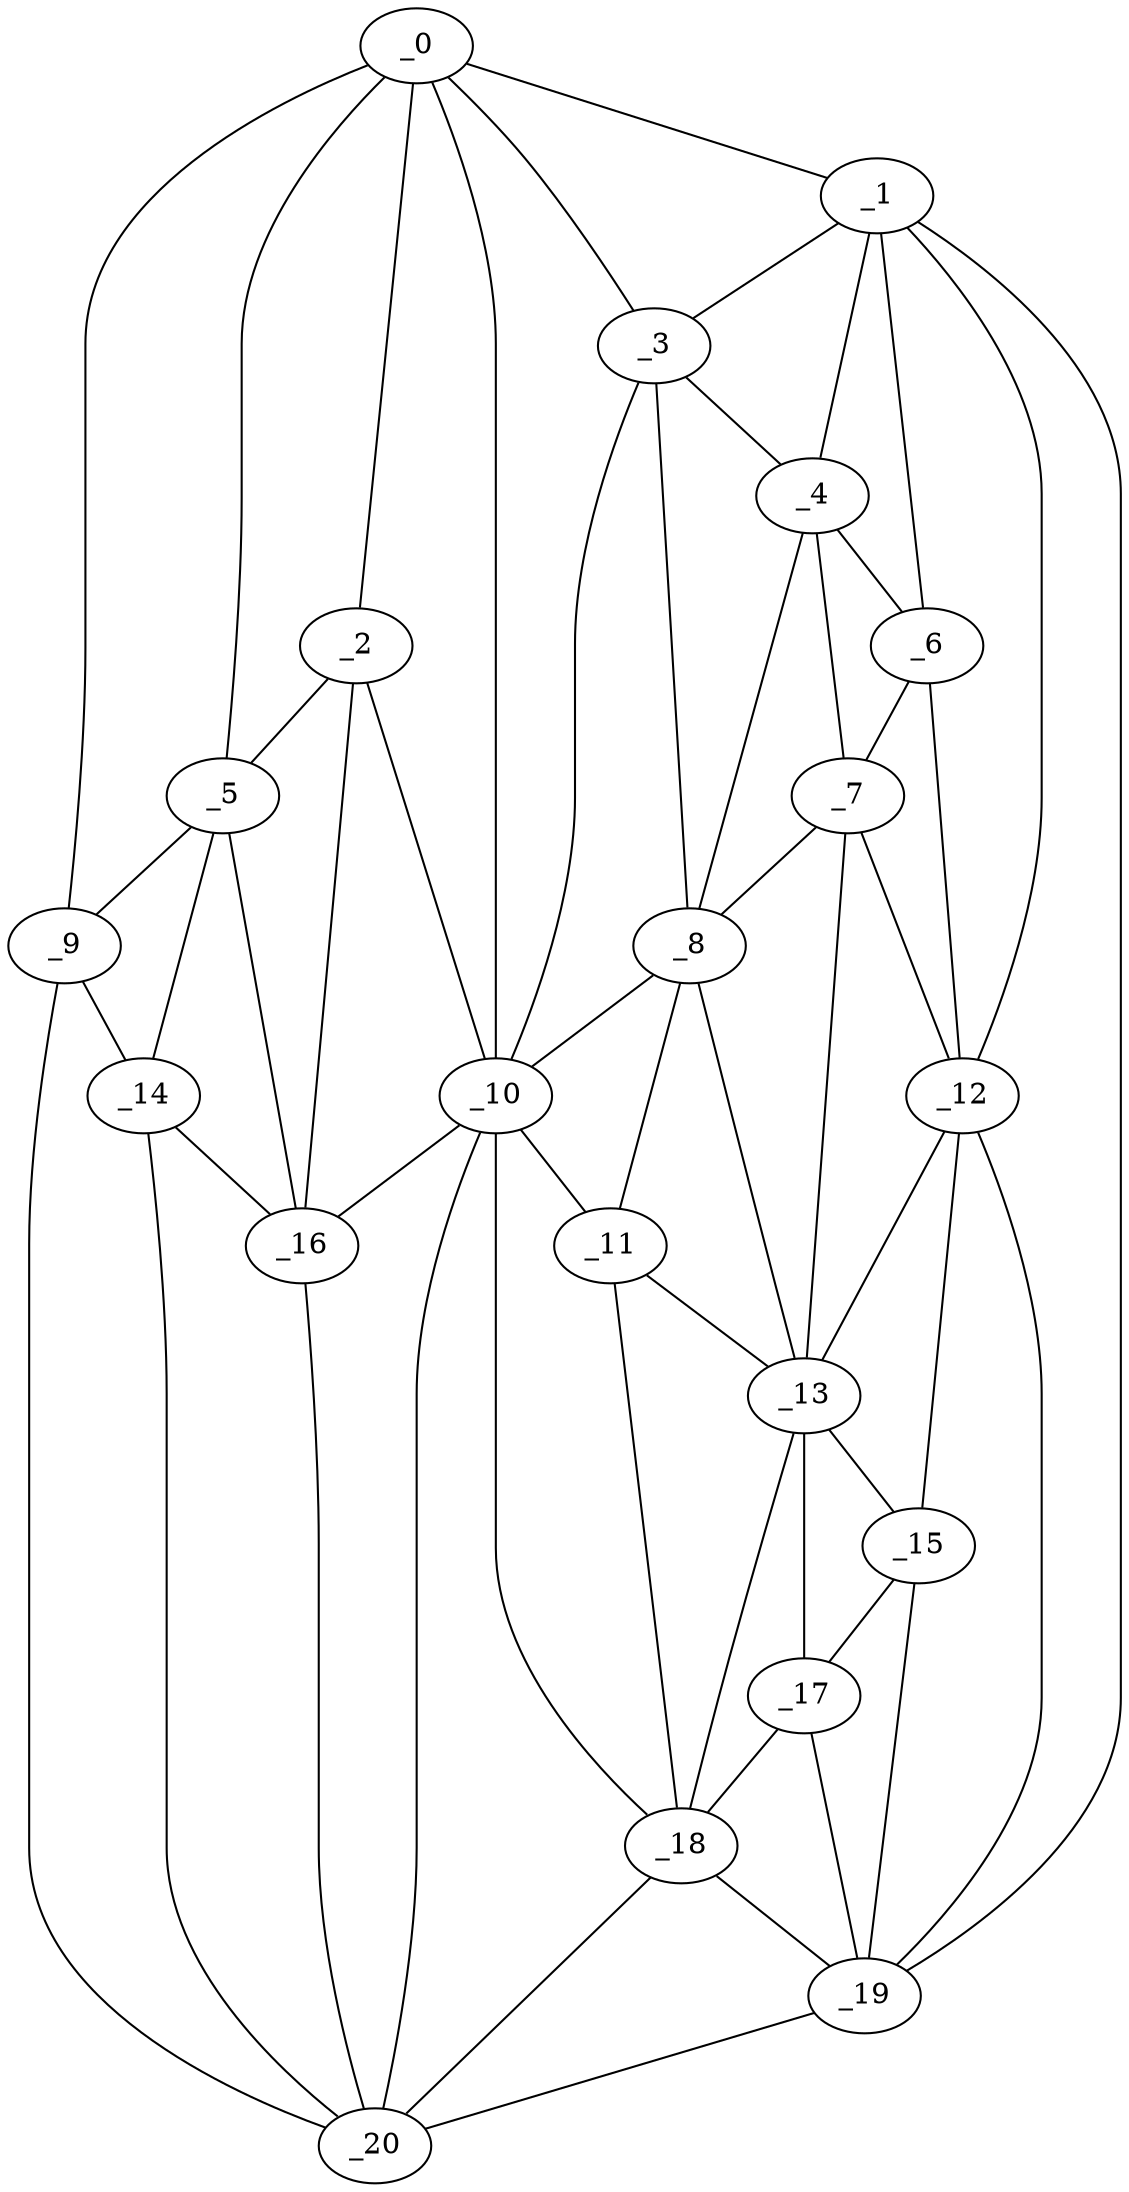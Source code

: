 graph "obj33__350.gxl" {
	_0	 [x=41,
		y=56];
	_1	 [x=44,
		y=124];
	_0 -- _1	 [valence=1];
	_2	 [x=50,
		y=49];
	_0 -- _2	 [valence=2];
	_3	 [x=52,
		y=86];
	_0 -- _3	 [valence=2];
	_5	 [x=54,
		y=36];
	_0 -- _5	 [valence=1];
	_9	 [x=64,
		y=2];
	_0 -- _9	 [valence=1];
	_10	 [x=66,
		y=71];
	_0 -- _10	 [valence=2];
	_1 -- _3	 [valence=2];
	_4	 [x=53,
		y=96];
	_1 -- _4	 [valence=1];
	_6	 [x=56,
		y=111];
	_1 -- _6	 [valence=1];
	_12	 [x=72,
		y=114];
	_1 -- _12	 [valence=2];
	_19	 [x=89,
		y=122];
	_1 -- _19	 [valence=1];
	_2 -- _5	 [valence=1];
	_2 -- _10	 [valence=1];
	_16	 [x=80,
		y=48];
	_2 -- _16	 [valence=2];
	_3 -- _4	 [valence=2];
	_8	 [x=61,
		y=87];
	_3 -- _8	 [valence=1];
	_3 -- _10	 [valence=2];
	_4 -- _6	 [valence=2];
	_7	 [x=57,
		y=97];
	_4 -- _7	 [valence=1];
	_4 -- _8	 [valence=1];
	_5 -- _9	 [valence=1];
	_14	 [x=75,
		y=35];
	_5 -- _14	 [valence=2];
	_5 -- _16	 [valence=2];
	_6 -- _7	 [valence=1];
	_6 -- _12	 [valence=2];
	_7 -- _8	 [valence=2];
	_7 -- _12	 [valence=2];
	_13	 [x=73,
		y=93];
	_7 -- _13	 [valence=1];
	_8 -- _10	 [valence=2];
	_11	 [x=68,
		y=79];
	_8 -- _11	 [valence=1];
	_8 -- _13	 [valence=1];
	_9 -- _14	 [valence=2];
	_20	 [x=90,
		y=54];
	_9 -- _20	 [valence=1];
	_10 -- _11	 [valence=1];
	_10 -- _16	 [valence=2];
	_18	 [x=82,
		y=85];
	_10 -- _18	 [valence=2];
	_10 -- _20	 [valence=2];
	_11 -- _13	 [valence=2];
	_11 -- _18	 [valence=2];
	_12 -- _13	 [valence=2];
	_15	 [x=78,
		y=110];
	_12 -- _15	 [valence=1];
	_12 -- _19	 [valence=1];
	_13 -- _15	 [valence=2];
	_17	 [x=80,
		y=98];
	_13 -- _17	 [valence=2];
	_13 -- _18	 [valence=1];
	_14 -- _16	 [valence=1];
	_14 -- _20	 [valence=1];
	_15 -- _17	 [valence=1];
	_15 -- _19	 [valence=2];
	_16 -- _20	 [valence=2];
	_17 -- _18	 [valence=1];
	_17 -- _19	 [valence=2];
	_18 -- _19	 [valence=2];
	_18 -- _20	 [valence=2];
	_19 -- _20	 [valence=1];
}
